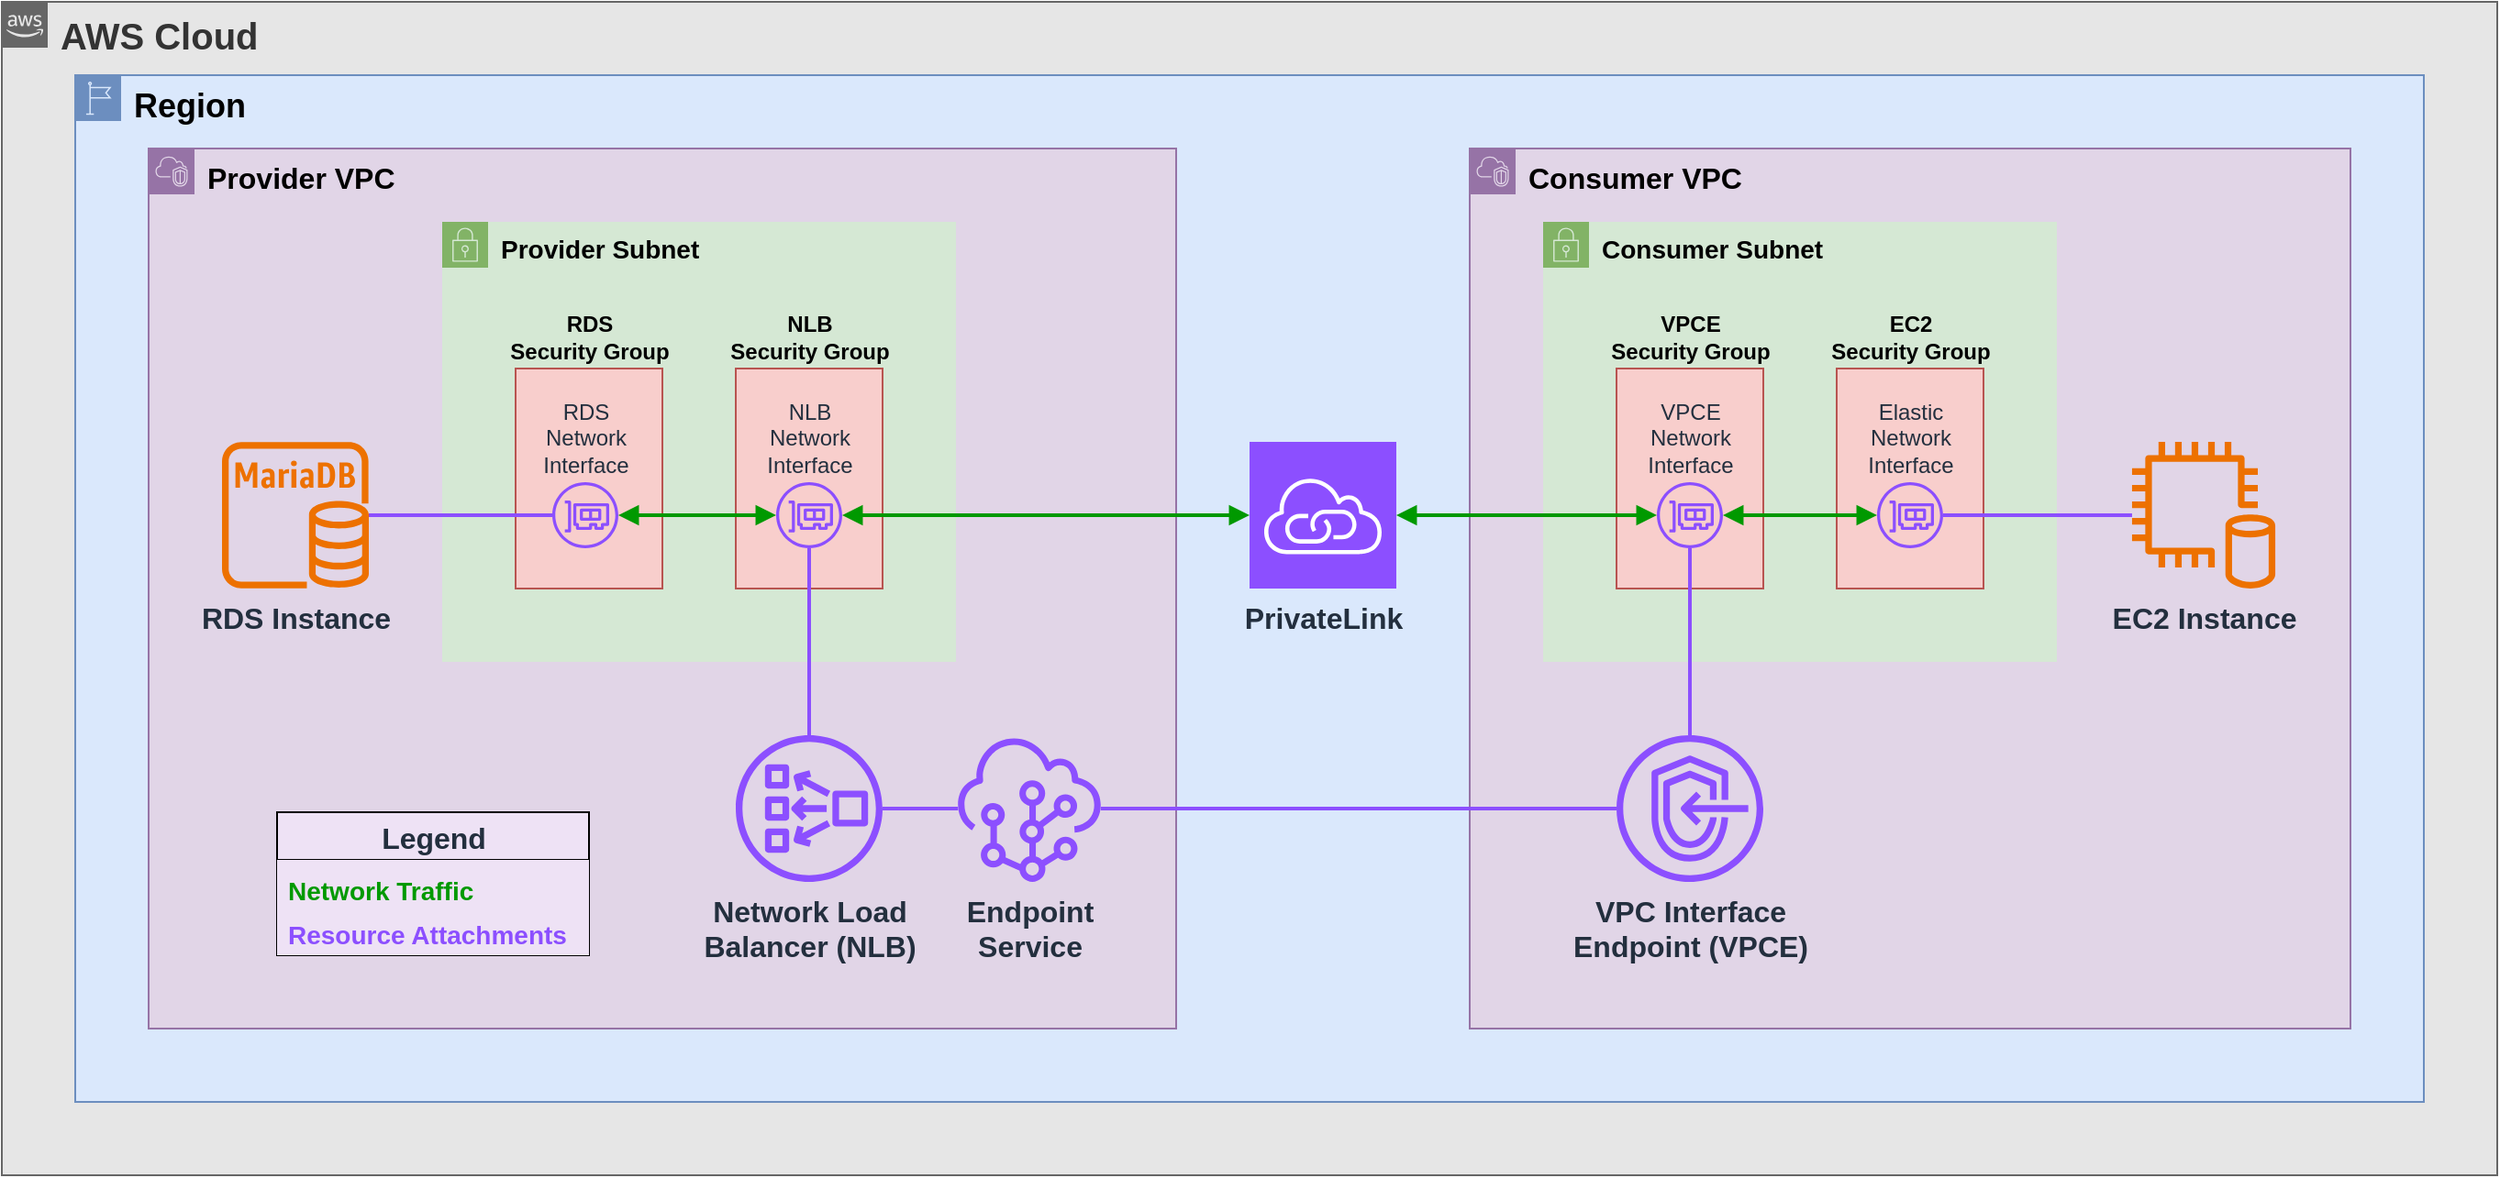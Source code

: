 <mxfile version="25.0.2">
  <diagram name="Page-1" id="S5swBT3qI7cLgmJ0DoqJ">
    <mxGraphModel dx="2842" dy="878" grid="1" gridSize="10" guides="1" tooltips="1" connect="1" arrows="1" fold="1" page="1" pageScale="1" pageWidth="1600" pageHeight="1200" math="0" shadow="0">
      <root>
        <mxCell id="0" />
        <mxCell id="1" parent="0" />
        <mxCell id="DvwuO9mIRMrfmBE7zKXf-7" value="AWS Cloud" style="locked=1;" parent="0" />
        <mxCell id="DvwuO9mIRMrfmBE7zKXf-8" value="AWS Cloud" style="points=[[0,0],[0.25,0],[0.5,0],[0.75,0],[1,0],[1,0.25],[1,0.5],[1,0.75],[1,1],[0.75,1],[0.5,1],[0.25,1],[0,1],[0,0.75],[0,0.5],[0,0.25]];outlineConnect=0;html=1;whiteSpace=wrap;fontSize=20;fontStyle=1;container=1;pointerEvents=0;collapsible=0;recursiveResize=0;shape=mxgraph.aws4.group;grIcon=mxgraph.aws4.group_aws_cloud_alt;strokeColor=#666666;fillColor=#E6E6E6;verticalAlign=top;align=left;spacingLeft=30;fontColor=#333333;dashed=0;" parent="DvwuO9mIRMrfmBE7zKXf-7" vertex="1">
          <mxGeometry x="-80" y="80" width="1360" height="640" as="geometry" />
        </mxCell>
        <mxCell id="DvwuO9mIRMrfmBE7zKXf-1" value="Region" style="locked=1;" parent="0" />
        <mxCell id="DvwuO9mIRMrfmBE7zKXf-9" value="Region" style="points=[[0,0],[0.25,0],[0.5,0],[0.75,0],[1,0],[1,0.25],[1,0.5],[1,0.75],[1,1],[0.75,1],[0.5,1],[0.25,1],[0,1],[0,0.75],[0,0.5],[0,0.25]];outlineConnect=0;html=1;whiteSpace=wrap;fontSize=18;fontStyle=1;container=1;pointerEvents=0;collapsible=0;recursiveResize=0;shape=mxgraph.aws4.group;grIcon=mxgraph.aws4.group_region;strokeColor=#6c8ebf;fillColor=#dae8fc;verticalAlign=top;align=left;spacingLeft=30;" parent="DvwuO9mIRMrfmBE7zKXf-1" vertex="1">
          <mxGeometry x="-40" y="120" width="1280" height="560" as="geometry" />
        </mxCell>
        <mxCell id="DvwuO9mIRMrfmBE7zKXf-2" value="VPC" style="locked=1;" parent="0" />
        <mxCell id="DvwuO9mIRMrfmBE7zKXf-14" value="Consumer VPC" style="points=[[0,0],[0.25,0],[0.5,0],[0.75,0],[1,0],[1,0.25],[1,0.5],[1,0.75],[1,1],[0.75,1],[0.5,1],[0.25,1],[0,1],[0,0.75],[0,0.5],[0,0.25]];outlineConnect=0;html=1;whiteSpace=wrap;fontSize=16;fontStyle=1;container=1;pointerEvents=0;collapsible=0;recursiveResize=0;shape=mxgraph.aws4.group;grIcon=mxgraph.aws4.group_vpc2;strokeColor=#9673a6;fillColor=#e1d5e7;verticalAlign=top;align=left;spacingLeft=30;dashed=0;" parent="DvwuO9mIRMrfmBE7zKXf-2" vertex="1">
          <mxGeometry x="720" y="160" width="480" height="480" as="geometry" />
        </mxCell>
        <mxCell id="DvwuO9mIRMrfmBE7zKXf-13" value="&lt;font&gt;Provider VPC&lt;/font&gt;" style="points=[[0,0],[0.25,0],[0.5,0],[0.75,0],[1,0],[1,0.25],[1,0.5],[1,0.75],[1,1],[0.75,1],[0.5,1],[0.25,1],[0,1],[0,0.75],[0,0.5],[0,0.25]];outlineConnect=0;html=1;whiteSpace=wrap;fontSize=16;fontStyle=1;container=1;pointerEvents=0;collapsible=0;recursiveResize=0;shape=mxgraph.aws4.group;grIcon=mxgraph.aws4.group_vpc2;strokeColor=#9673a6;fillColor=#e1d5e7;verticalAlign=top;align=left;spacingLeft=30;dashed=0;" parent="DvwuO9mIRMrfmBE7zKXf-2" vertex="1">
          <mxGeometry y="160" width="560" height="480" as="geometry" />
        </mxCell>
        <mxCell id="DvwuO9mIRMrfmBE7zKXf-4" value="Subnet" style="locked=1;" parent="0" />
        <mxCell id="KrBxgo_F15wCX-UUpBdn-31" value="&lt;font&gt;&lt;b&gt;Provider Subnet&lt;/b&gt;&lt;/font&gt;" style="points=[[0,0],[0.25,0],[0.5,0],[0.75,0],[1,0],[1,0.25],[1,0.5],[1,0.75],[1,1],[0.75,1],[0.5,1],[0.25,1],[0,1],[0,0.75],[0,0.5],[0,0.25]];outlineConnect=0;html=1;whiteSpace=wrap;fontSize=14;fontStyle=0;container=1;pointerEvents=0;collapsible=0;recursiveResize=0;shape=mxgraph.aws4.group;grIcon=mxgraph.aws4.group_security_group;grStroke=0;strokeColor=#82b366;fillColor=#d5e8d4;verticalAlign=top;align=left;spacingLeft=30;fontFamily=Helvetica;labelBackgroundColor=none;perimeterSpacing=0;" parent="DvwuO9mIRMrfmBE7zKXf-4" vertex="1">
          <mxGeometry x="160" y="200" width="280" height="240" as="geometry" />
        </mxCell>
        <mxCell id="_4Ir6IMv78Q1NAsbgYbr-17" value="&lt;font&gt;&lt;b&gt;Consumer Subnet&lt;/b&gt;&lt;/font&gt;" style="points=[[0,0],[0.25,0],[0.5,0],[0.75,0],[1,0],[1,0.25],[1,0.5],[1,0.75],[1,1],[0.75,1],[0.5,1],[0.25,1],[0,1],[0,0.75],[0,0.5],[0,0.25]];outlineConnect=0;html=1;whiteSpace=wrap;fontSize=14;fontStyle=0;container=1;pointerEvents=0;collapsible=0;recursiveResize=0;shape=mxgraph.aws4.group;grIcon=mxgraph.aws4.group_security_group;grStroke=0;strokeColor=#82b366;fillColor=#d5e8d4;verticalAlign=top;align=left;spacingLeft=30;dashed=0;fontFamily=Helvetica;labelBackgroundColor=none;" parent="DvwuO9mIRMrfmBE7zKXf-4" vertex="1">
          <mxGeometry x="760" y="200" width="280" height="240" as="geometry" />
        </mxCell>
        <mxCell id="DvwuO9mIRMrfmBE7zKXf-5" value="Security Group" style="locked=1;" parent="0" />
        <mxCell id="KrBxgo_F15wCX-UUpBdn-19" value="EC2&lt;div&gt;Security Group&lt;/div&gt;" style="fillColor=#f8cecc;strokeColor=#b85450;verticalAlign=bottom;fontStyle=1;fontSize=12;labelPosition=center;verticalLabelPosition=top;align=center;spacingTop=0;spacingLeft=0;html=1;spacingBottom=0;spacingRight=0;" parent="DvwuO9mIRMrfmBE7zKXf-5" vertex="1">
          <mxGeometry x="920" y="280" width="80" height="120" as="geometry" />
        </mxCell>
        <mxCell id="_4Ir6IMv78Q1NAsbgYbr-10" value="VPCE&lt;div&gt;Security Group&lt;/div&gt;" style="fillColor=#f8cecc;strokeColor=#b85450;verticalAlign=bottom;fontStyle=1;fontSize=12;labelPosition=center;verticalLabelPosition=top;align=center;spacingTop=0;spacingLeft=0;html=1;spacingBottom=0;spacingRight=0;" parent="DvwuO9mIRMrfmBE7zKXf-5" vertex="1">
          <mxGeometry x="800" y="280" width="80" height="120" as="geometry" />
        </mxCell>
        <mxCell id="_4Ir6IMv78Q1NAsbgYbr-12" value="NLB&lt;div&gt;Security Group&lt;/div&gt;" style="fillColor=#f8cecc;strokeColor=#b85450;verticalAlign=bottom;fontStyle=1;fontSize=12;labelPosition=center;verticalLabelPosition=top;align=center;spacingTop=0;spacingLeft=0;html=1;spacingBottom=0;spacingRight=0;" parent="DvwuO9mIRMrfmBE7zKXf-5" vertex="1">
          <mxGeometry x="320" y="280" width="80" height="120" as="geometry" />
        </mxCell>
        <mxCell id="_4Ir6IMv78Q1NAsbgYbr-13" value="RDS&lt;div&gt;&lt;span style=&quot;background-color: initial;&quot;&gt;Security Group&lt;/span&gt;&lt;/div&gt;" style="fillColor=#f8cecc;strokeColor=#b85450;verticalAlign=bottom;fontStyle=1;fontSize=12;labelPosition=center;verticalLabelPosition=top;align=center;spacingTop=0;spacingLeft=0;html=1;spacingBottom=0;spacingRight=0;" parent="DvwuO9mIRMrfmBE7zKXf-5" vertex="1">
          <mxGeometry x="200" y="280" width="80" height="120" as="geometry" />
        </mxCell>
        <mxCell id="DvwuO9mIRMrfmBE7zKXf-6" value="Other" style="locked=1;" parent="0" />
        <mxCell id="_4Ir6IMv78Q1NAsbgYbr-25" style="edgeStyle=orthogonalEdgeStyle;shape=connector;rounded=0;orthogonalLoop=1;jettySize=auto;html=1;strokeColor=#009900;strokeWidth=2;align=center;verticalAlign=middle;fontFamily=Helvetica;fontSize=16;fontColor=#232F3E;fontStyle=1;labelBackgroundColor=default;startArrow=block;startFill=1;endArrow=block;endFill=1;" parent="DvwuO9mIRMrfmBE7zKXf-6" source="_4Ir6IMv78Q1NAsbgYbr-6" target="_4Ir6IMv78Q1NAsbgYbr-1" edge="1">
          <mxGeometry relative="1" as="geometry" />
        </mxCell>
        <mxCell id="_4Ir6IMv78Q1NAsbgYbr-6" value="&lt;div&gt;VPCE&lt;/div&gt;&lt;div&gt;Network&lt;/div&gt;&lt;div&gt;Interface&lt;/div&gt;" style="sketch=0;outlineConnect=0;fontColor=#232F3E;gradientColor=none;fillColor=#8C4FFF;strokeColor=none;dashed=0;verticalLabelPosition=top;verticalAlign=bottom;align=center;html=1;fontSize=12;fontStyle=0;aspect=fixed;pointerEvents=1;shape=mxgraph.aws4.elastic_network_interface;labelPosition=center;" parent="DvwuO9mIRMrfmBE7zKXf-6" vertex="1">
          <mxGeometry x="822" y="342" width="36" height="36" as="geometry" />
        </mxCell>
        <mxCell id="_4Ir6IMv78Q1NAsbgYbr-27" style="edgeStyle=orthogonalEdgeStyle;shape=connector;rounded=0;orthogonalLoop=1;jettySize=auto;html=1;strokeColor=#009900;strokeWidth=2;align=center;verticalAlign=middle;fontFamily=Helvetica;fontSize=16;fontColor=#232F3E;fontStyle=1;labelBackgroundColor=default;startArrow=block;startFill=1;endArrow=block;endFill=1;" parent="DvwuO9mIRMrfmBE7zKXf-6" source="_4Ir6IMv78Q1NAsbgYbr-7" target="_4Ir6IMv78Q1NAsbgYbr-8" edge="1">
          <mxGeometry relative="1" as="geometry" />
        </mxCell>
        <mxCell id="_4Ir6IMv78Q1NAsbgYbr-7" value="&lt;div&gt;NLB&lt;/div&gt;&lt;div&gt;Network&lt;/div&gt;&lt;div&gt;Interface&lt;/div&gt;" style="sketch=0;outlineConnect=0;fontColor=#232F3E;gradientColor=none;fillColor=#8C4FFF;strokeColor=none;dashed=0;verticalLabelPosition=top;verticalAlign=bottom;align=center;html=1;fontSize=12;fontStyle=0;aspect=fixed;pointerEvents=1;shape=mxgraph.aws4.elastic_network_interface;labelPosition=center;" parent="DvwuO9mIRMrfmBE7zKXf-6" vertex="1">
          <mxGeometry x="342" y="342" width="36" height="36" as="geometry" />
        </mxCell>
        <mxCell id="_4Ir6IMv78Q1NAsbgYbr-18" style="edgeStyle=orthogonalEdgeStyle;rounded=0;orthogonalLoop=1;jettySize=auto;html=1;fontFamily=Helvetica;fontSize=16;fontColor=#232F3E;fontStyle=1;endArrow=none;endFill=0;strokeWidth=2;strokeColor=#8C4FFF;" parent="DvwuO9mIRMrfmBE7zKXf-6" source="DvwuO9mIRMrfmBE7zKXf-27" target="DvwuO9mIRMrfmBE7zKXf-29" edge="1">
          <mxGeometry relative="1" as="geometry" />
        </mxCell>
        <mxCell id="_4Ir6IMv78Q1NAsbgYbr-19" style="edgeStyle=orthogonalEdgeStyle;shape=connector;rounded=0;orthogonalLoop=1;jettySize=auto;html=1;strokeColor=#8C4FFF;strokeWidth=2;align=center;verticalAlign=middle;fontFamily=Helvetica;fontSize=16;fontColor=#232F3E;fontStyle=1;labelBackgroundColor=default;endArrow=none;endFill=0;" parent="DvwuO9mIRMrfmBE7zKXf-6" source="DvwuO9mIRMrfmBE7zKXf-27" target="_4Ir6IMv78Q1NAsbgYbr-7" edge="1">
          <mxGeometry relative="1" as="geometry" />
        </mxCell>
        <mxCell id="DvwuO9mIRMrfmBE7zKXf-27" value="Network&amp;nbsp;&lt;span style=&quot;background-color: initial;&quot;&gt;Load&lt;/span&gt;&lt;div&gt;Balancer&amp;nbsp;&lt;span style=&quot;background-color: initial;&quot;&gt;(NLB)&lt;/span&gt;&lt;/div&gt;" style="sketch=0;outlineConnect=0;fontColor=#232F3E;gradientColor=none;fillColor=#8C4FFF;strokeColor=none;dashed=0;verticalLabelPosition=bottom;verticalAlign=top;align=center;html=1;fontSize=16;fontStyle=1;aspect=fixed;pointerEvents=1;shape=mxgraph.aws4.network_load_balancer;labelPosition=center;direction=west;" parent="DvwuO9mIRMrfmBE7zKXf-6" vertex="1">
          <mxGeometry x="320" y="480" width="80" height="80" as="geometry" />
        </mxCell>
        <mxCell id="_4Ir6IMv78Q1NAsbgYbr-23" style="edgeStyle=orthogonalEdgeStyle;shape=connector;rounded=0;orthogonalLoop=1;jettySize=auto;html=1;strokeColor=#8C4FFF;strokeWidth=2;align=center;verticalAlign=middle;fontFamily=Helvetica;fontSize=16;fontColor=#232F3E;fontStyle=1;labelBackgroundColor=default;endArrow=none;endFill=0;" parent="DvwuO9mIRMrfmBE7zKXf-6" source="DvwuO9mIRMrfmBE7zKXf-29" target="DvwuO9mIRMrfmBE7zKXf-28" edge="1">
          <mxGeometry relative="1" as="geometry" />
        </mxCell>
        <mxCell id="DvwuO9mIRMrfmBE7zKXf-29" value="Endpoint&lt;div&gt;Service&lt;/div&gt;" style="sketch=0;outlineConnect=0;fontColor=#232F3E;gradientColor=none;fillColor=#8C4FFF;strokeColor=none;dashed=0;verticalLabelPosition=bottom;verticalAlign=top;align=center;html=1;fontSize=16;fontStyle=1;aspect=fixed;pointerEvents=1;shape=mxgraph.aws4.resource;labelPosition=center;" parent="DvwuO9mIRMrfmBE7zKXf-6" vertex="1">
          <mxGeometry x="440" y="480" width="80" height="80" as="geometry" />
        </mxCell>
        <mxCell id="_4Ir6IMv78Q1NAsbgYbr-22" style="edgeStyle=orthogonalEdgeStyle;shape=connector;rounded=0;orthogonalLoop=1;jettySize=auto;html=1;strokeColor=#8C4FFF;strokeWidth=2;align=center;verticalAlign=middle;fontFamily=Helvetica;fontSize=16;fontColor=#232F3E;fontStyle=1;labelBackgroundColor=default;endArrow=none;endFill=0;" parent="DvwuO9mIRMrfmBE7zKXf-6" source="_4Ir6IMv78Q1NAsbgYbr-1" target="DvwuO9mIRMrfmBE7zKXf-24" edge="1">
          <mxGeometry relative="1" as="geometry" />
        </mxCell>
        <mxCell id="_4Ir6IMv78Q1NAsbgYbr-1" value="Elastic&lt;div&gt;Network&lt;/div&gt;&lt;div&gt;Interface&lt;/div&gt;" style="sketch=0;outlineConnect=0;fontColor=#232F3E;gradientColor=none;fillColor=#8C4FFF;strokeColor=none;dashed=0;verticalLabelPosition=top;verticalAlign=bottom;align=center;html=1;fontSize=12;fontStyle=0;aspect=fixed;pointerEvents=1;shape=mxgraph.aws4.elastic_network_interface;labelPosition=center;" parent="DvwuO9mIRMrfmBE7zKXf-6" vertex="1">
          <mxGeometry x="942" y="342" width="36" height="36" as="geometry" />
        </mxCell>
        <mxCell id="_4Ir6IMv78Q1NAsbgYbr-24" style="edgeStyle=orthogonalEdgeStyle;shape=connector;rounded=0;orthogonalLoop=1;jettySize=auto;html=1;strokeColor=#009900;strokeWidth=2;align=center;verticalAlign=middle;fontFamily=Helvetica;fontSize=16;fontColor=#232F3E;fontStyle=1;labelBackgroundColor=default;endArrow=block;endFill=1;startArrow=block;startFill=1;" parent="DvwuO9mIRMrfmBE7zKXf-6" source="DvwuO9mIRMrfmBE7zKXf-33" target="_4Ir6IMv78Q1NAsbgYbr-6" edge="1">
          <mxGeometry relative="1" as="geometry" />
        </mxCell>
        <mxCell id="_4Ir6IMv78Q1NAsbgYbr-26" style="edgeStyle=orthogonalEdgeStyle;shape=connector;rounded=0;orthogonalLoop=1;jettySize=auto;html=1;strokeColor=#009900;strokeWidth=2;align=center;verticalAlign=middle;fontFamily=Helvetica;fontSize=16;fontColor=#232F3E;fontStyle=1;labelBackgroundColor=default;startArrow=block;startFill=1;endArrow=block;endFill=1;fillColor=#cce5ff;" parent="DvwuO9mIRMrfmBE7zKXf-6" source="DvwuO9mIRMrfmBE7zKXf-33" target="_4Ir6IMv78Q1NAsbgYbr-7" edge="1">
          <mxGeometry relative="1" as="geometry" />
        </mxCell>
        <mxCell id="DvwuO9mIRMrfmBE7zKXf-33" value="PrivateLink" style="sketch=0;points=[[0,0,0],[0.25,0,0],[0.5,0,0],[0.75,0,0],[1,0,0],[0,1,0],[0.25,1,0],[0.5,1,0],[0.75,1,0],[1,1,0],[0,0.25,0],[0,0.5,0],[0,0.75,0],[1,0.25,0],[1,0.5,0],[1,0.75,0]];outlineConnect=0;fontColor=#232F3E;fillColor=#8C4FFF;strokeColor=#ffffff;dashed=0;verticalLabelPosition=bottom;verticalAlign=top;align=center;html=1;fontSize=16;fontStyle=1;aspect=fixed;shape=mxgraph.aws4.resourceIcon;resIcon=mxgraph.aws4.vpc_privatelink;fontFamily=Helvetica;labelBackgroundColor=none;" parent="DvwuO9mIRMrfmBE7zKXf-6" vertex="1">
          <mxGeometry x="600" y="320" width="80" height="80" as="geometry" />
        </mxCell>
        <mxCell id="_4Ir6IMv78Q1NAsbgYbr-28" style="edgeStyle=orthogonalEdgeStyle;shape=connector;rounded=0;orthogonalLoop=1;jettySize=auto;html=1;strokeColor=#8C4FFF;strokeWidth=2;align=center;verticalAlign=middle;fontFamily=Helvetica;fontSize=16;fontColor=#232F3E;fontStyle=1;labelBackgroundColor=default;endArrow=none;endFill=0;" parent="DvwuO9mIRMrfmBE7zKXf-6" source="DvwuO9mIRMrfmBE7zKXf-28" target="_4Ir6IMv78Q1NAsbgYbr-6" edge="1">
          <mxGeometry relative="1" as="geometry" />
        </mxCell>
        <mxCell id="DvwuO9mIRMrfmBE7zKXf-28" value="VPC Interface&lt;div&gt;Endpoint&amp;nbsp;&lt;span style=&quot;background-color: initial;&quot;&gt;(VPCE)&lt;/span&gt;&lt;/div&gt;" style="sketch=0;outlineConnect=0;fontColor=#232F3E;gradientColor=none;fillColor=#8C4FFF;strokeColor=none;dashed=0;verticalLabelPosition=bottom;verticalAlign=top;align=center;html=1;fontSize=16;fontStyle=1;aspect=fixed;pointerEvents=1;shape=mxgraph.aws4.endpoints;flipH=1;labelPosition=center;direction=east;" parent="DvwuO9mIRMrfmBE7zKXf-6" vertex="1">
          <mxGeometry x="800" y="480" width="80" height="80" as="geometry" />
        </mxCell>
        <mxCell id="_4Ir6IMv78Q1NAsbgYbr-8" value="&lt;div&gt;RDS&lt;/div&gt;&lt;div&gt;Network&lt;/div&gt;&lt;div&gt;Interface&lt;/div&gt;" style="sketch=0;outlineConnect=0;fontColor=#232F3E;gradientColor=none;fillColor=#8C4FFF;strokeColor=none;dashed=0;verticalLabelPosition=top;verticalAlign=bottom;align=center;html=1;fontSize=12;fontStyle=0;aspect=fixed;pointerEvents=1;shape=mxgraph.aws4.elastic_network_interface;labelPosition=center;" parent="DvwuO9mIRMrfmBE7zKXf-6" vertex="1">
          <mxGeometry x="220" y="342" width="36" height="36" as="geometry" />
        </mxCell>
        <mxCell id="DvwuO9mIRMrfmBE7zKXf-24" value="&lt;div&gt;EC2 Instance&lt;/div&gt;" style="sketch=0;outlineConnect=0;fontColor=#232F3E;gradientColor=none;fillColor=#ED7100;strokeColor=none;dashed=0;verticalLabelPosition=bottom;verticalAlign=top;align=center;html=1;fontSize=16;fontStyle=1;aspect=fixed;pointerEvents=1;shape=mxgraph.aws4.db_on_instance2;labelPosition=center;" parent="DvwuO9mIRMrfmBE7zKXf-6" vertex="1">
          <mxGeometry x="1080" y="320" width="80" height="80" as="geometry" />
        </mxCell>
        <mxCell id="_4Ir6IMv78Q1NAsbgYbr-20" style="edgeStyle=orthogonalEdgeStyle;shape=connector;rounded=0;orthogonalLoop=1;jettySize=auto;html=1;strokeColor=#8C4FFF;strokeWidth=2;align=center;verticalAlign=middle;fontFamily=Helvetica;fontSize=16;fontColor=#232F3E;fontStyle=1;labelBackgroundColor=default;endArrow=none;endFill=0;" parent="DvwuO9mIRMrfmBE7zKXf-6" source="_4Ir6IMv78Q1NAsbgYbr-5" target="_4Ir6IMv78Q1NAsbgYbr-8" edge="1">
          <mxGeometry relative="1" as="geometry" />
        </mxCell>
        <mxCell id="_4Ir6IMv78Q1NAsbgYbr-5" value="RDS Instance" style="sketch=0;outlineConnect=0;fontColor=#232F3E;gradientColor=none;fillColor=#ED7100;strokeColor=none;dashed=0;verticalLabelPosition=bottom;verticalAlign=top;align=center;html=1;fontSize=16;fontStyle=1;aspect=fixed;pointerEvents=1;shape=mxgraph.aws4.rds_mariadb_instance;fontFamily=Helvetica;" parent="DvwuO9mIRMrfmBE7zKXf-6" vertex="1">
          <mxGeometry x="40" y="320" width="80" height="80" as="geometry" />
        </mxCell>
        <mxCell id="_4Ir6IMv78Q1NAsbgYbr-29" value="Legend" style="swimlane;fontStyle=1;childLayout=stackLayout;horizontal=1;startSize=26;fillColor=#EEE2F5;horizontalStack=0;resizeParent=1;resizeParentMax=0;resizeLast=0;collapsible=1;marginBottom=0;html=1;dashed=0;sketch=0;pointerEvents=1;align=center;verticalAlign=bottom;fontFamily=Helvetica;fontSize=16;fontColor=#232F3E;labelBackgroundColor=none;" parent="DvwuO9mIRMrfmBE7zKXf-6" vertex="1">
          <mxGeometry x="70" y="522" width="170" height="78" as="geometry">
            <mxRectangle x="60" y="480" width="90" height="30" as="alternateBounds" />
          </mxGeometry>
        </mxCell>
        <mxCell id="_4Ir6IMv78Q1NAsbgYbr-30" value="&lt;font style=&quot;font-size: 14px;&quot;&gt;Network Traffic&lt;/font&gt;" style="text;strokeColor=none;fillColor=#EEE2F5;align=left;verticalAlign=top;spacingLeft=4;spacingRight=4;overflow=hidden;rotatable=0;points=[[0,0.5],[1,0.5]];portConstraint=eastwest;whiteSpace=wrap;html=1;fontFamily=Helvetica;fontSize=16;fontColor=#009900;fontStyle=1;labelBackgroundColor=none;" parent="_4Ir6IMv78Q1NAsbgYbr-29" vertex="1">
          <mxGeometry y="26" width="170" height="26" as="geometry" />
        </mxCell>
        <mxCell id="_4Ir6IMv78Q1NAsbgYbr-31" value="&lt;font color=&quot;#8c4fff&quot;&gt;Resource Attachments&lt;/font&gt;" style="text;strokeColor=none;fillColor=#EEE2F5;align=left;verticalAlign=top;spacingLeft=4;spacingRight=4;overflow=hidden;rotatable=0;points=[[0,0.5],[1,0.5]];portConstraint=eastwest;whiteSpace=wrap;html=1;fontFamily=Helvetica;fontSize=14;fontColor=#232F3E;fontStyle=1;labelBackgroundColor=none;" parent="_4Ir6IMv78Q1NAsbgYbr-29" vertex="1">
          <mxGeometry y="52" width="170" height="26" as="geometry" />
        </mxCell>
      </root>
    </mxGraphModel>
  </diagram>
</mxfile>
